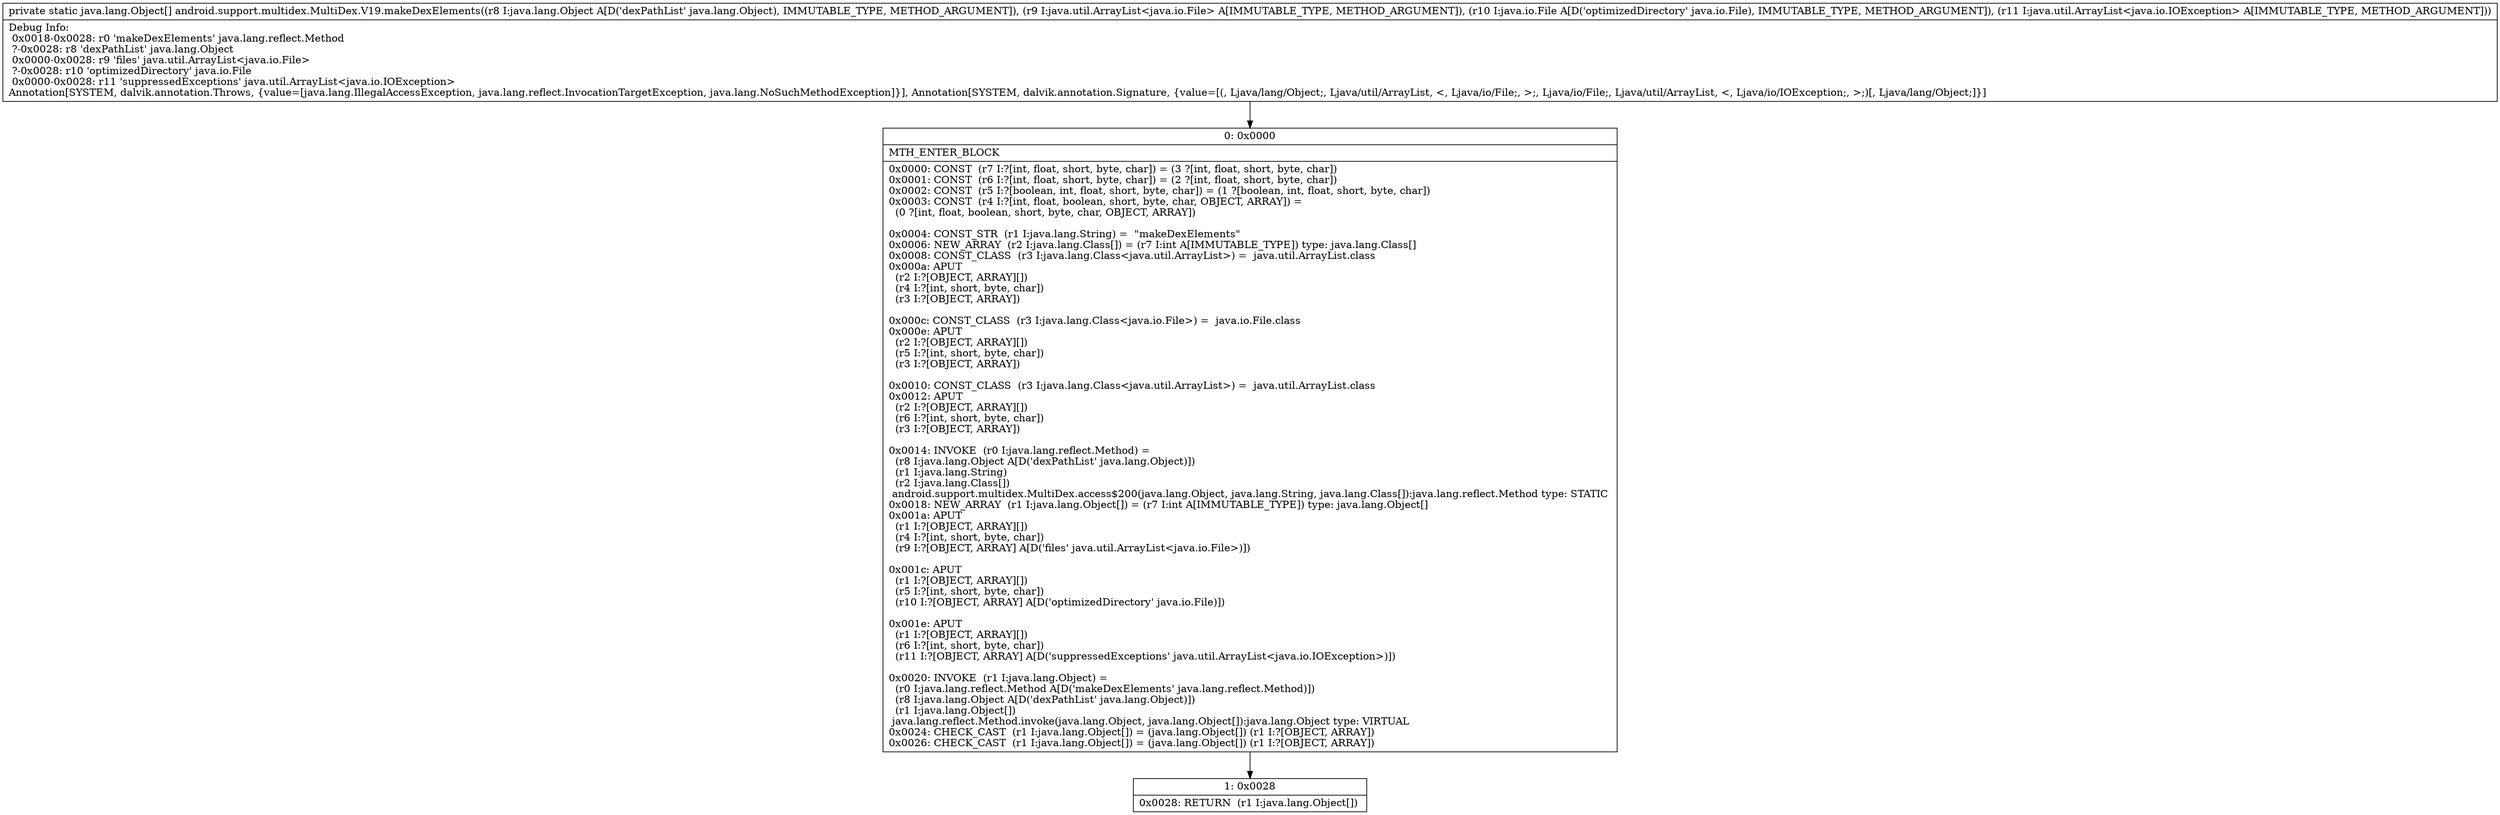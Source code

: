 digraph "CFG forandroid.support.multidex.MultiDex.V19.makeDexElements(Ljava\/lang\/Object;Ljava\/util\/ArrayList;Ljava\/io\/File;Ljava\/util\/ArrayList;)[Ljava\/lang\/Object;" {
Node_0 [shape=record,label="{0\:\ 0x0000|MTH_ENTER_BLOCK\l|0x0000: CONST  (r7 I:?[int, float, short, byte, char]) = (3 ?[int, float, short, byte, char]) \l0x0001: CONST  (r6 I:?[int, float, short, byte, char]) = (2 ?[int, float, short, byte, char]) \l0x0002: CONST  (r5 I:?[boolean, int, float, short, byte, char]) = (1 ?[boolean, int, float, short, byte, char]) \l0x0003: CONST  (r4 I:?[int, float, boolean, short, byte, char, OBJECT, ARRAY]) = \l  (0 ?[int, float, boolean, short, byte, char, OBJECT, ARRAY])\l \l0x0004: CONST_STR  (r1 I:java.lang.String) =  \"makeDexElements\" \l0x0006: NEW_ARRAY  (r2 I:java.lang.Class[]) = (r7 I:int A[IMMUTABLE_TYPE]) type: java.lang.Class[] \l0x0008: CONST_CLASS  (r3 I:java.lang.Class\<java.util.ArrayList\>) =  java.util.ArrayList.class \l0x000a: APUT  \l  (r2 I:?[OBJECT, ARRAY][])\l  (r4 I:?[int, short, byte, char])\l  (r3 I:?[OBJECT, ARRAY])\l \l0x000c: CONST_CLASS  (r3 I:java.lang.Class\<java.io.File\>) =  java.io.File.class \l0x000e: APUT  \l  (r2 I:?[OBJECT, ARRAY][])\l  (r5 I:?[int, short, byte, char])\l  (r3 I:?[OBJECT, ARRAY])\l \l0x0010: CONST_CLASS  (r3 I:java.lang.Class\<java.util.ArrayList\>) =  java.util.ArrayList.class \l0x0012: APUT  \l  (r2 I:?[OBJECT, ARRAY][])\l  (r6 I:?[int, short, byte, char])\l  (r3 I:?[OBJECT, ARRAY])\l \l0x0014: INVOKE  (r0 I:java.lang.reflect.Method) = \l  (r8 I:java.lang.Object A[D('dexPathList' java.lang.Object)])\l  (r1 I:java.lang.String)\l  (r2 I:java.lang.Class[])\l android.support.multidex.MultiDex.access$200(java.lang.Object, java.lang.String, java.lang.Class[]):java.lang.reflect.Method type: STATIC \l0x0018: NEW_ARRAY  (r1 I:java.lang.Object[]) = (r7 I:int A[IMMUTABLE_TYPE]) type: java.lang.Object[] \l0x001a: APUT  \l  (r1 I:?[OBJECT, ARRAY][])\l  (r4 I:?[int, short, byte, char])\l  (r9 I:?[OBJECT, ARRAY] A[D('files' java.util.ArrayList\<java.io.File\>)])\l \l0x001c: APUT  \l  (r1 I:?[OBJECT, ARRAY][])\l  (r5 I:?[int, short, byte, char])\l  (r10 I:?[OBJECT, ARRAY] A[D('optimizedDirectory' java.io.File)])\l \l0x001e: APUT  \l  (r1 I:?[OBJECT, ARRAY][])\l  (r6 I:?[int, short, byte, char])\l  (r11 I:?[OBJECT, ARRAY] A[D('suppressedExceptions' java.util.ArrayList\<java.io.IOException\>)])\l \l0x0020: INVOKE  (r1 I:java.lang.Object) = \l  (r0 I:java.lang.reflect.Method A[D('makeDexElements' java.lang.reflect.Method)])\l  (r8 I:java.lang.Object A[D('dexPathList' java.lang.Object)])\l  (r1 I:java.lang.Object[])\l java.lang.reflect.Method.invoke(java.lang.Object, java.lang.Object[]):java.lang.Object type: VIRTUAL \l0x0024: CHECK_CAST  (r1 I:java.lang.Object[]) = (java.lang.Object[]) (r1 I:?[OBJECT, ARRAY]) \l0x0026: CHECK_CAST  (r1 I:java.lang.Object[]) = (java.lang.Object[]) (r1 I:?[OBJECT, ARRAY]) \l}"];
Node_1 [shape=record,label="{1\:\ 0x0028|0x0028: RETURN  (r1 I:java.lang.Object[]) \l}"];
MethodNode[shape=record,label="{private static java.lang.Object[] android.support.multidex.MultiDex.V19.makeDexElements((r8 I:java.lang.Object A[D('dexPathList' java.lang.Object), IMMUTABLE_TYPE, METHOD_ARGUMENT]), (r9 I:java.util.ArrayList\<java.io.File\> A[IMMUTABLE_TYPE, METHOD_ARGUMENT]), (r10 I:java.io.File A[D('optimizedDirectory' java.io.File), IMMUTABLE_TYPE, METHOD_ARGUMENT]), (r11 I:java.util.ArrayList\<java.io.IOException\> A[IMMUTABLE_TYPE, METHOD_ARGUMENT]))  | Debug Info:\l  0x0018\-0x0028: r0 'makeDexElements' java.lang.reflect.Method\l  ?\-0x0028: r8 'dexPathList' java.lang.Object\l  0x0000\-0x0028: r9 'files' java.util.ArrayList\<java.io.File\>\l  ?\-0x0028: r10 'optimizedDirectory' java.io.File\l  0x0000\-0x0028: r11 'suppressedExceptions' java.util.ArrayList\<java.io.IOException\>\lAnnotation[SYSTEM, dalvik.annotation.Throws, \{value=[java.lang.IllegalAccessException, java.lang.reflect.InvocationTargetException, java.lang.NoSuchMethodException]\}], Annotation[SYSTEM, dalvik.annotation.Signature, \{value=[(, Ljava\/lang\/Object;, Ljava\/util\/ArrayList, \<, Ljava\/io\/File;, \>;, Ljava\/io\/File;, Ljava\/util\/ArrayList, \<, Ljava\/io\/IOException;, \>;)[, Ljava\/lang\/Object;]\}]\l}"];
MethodNode -> Node_0;
Node_0 -> Node_1;
}

